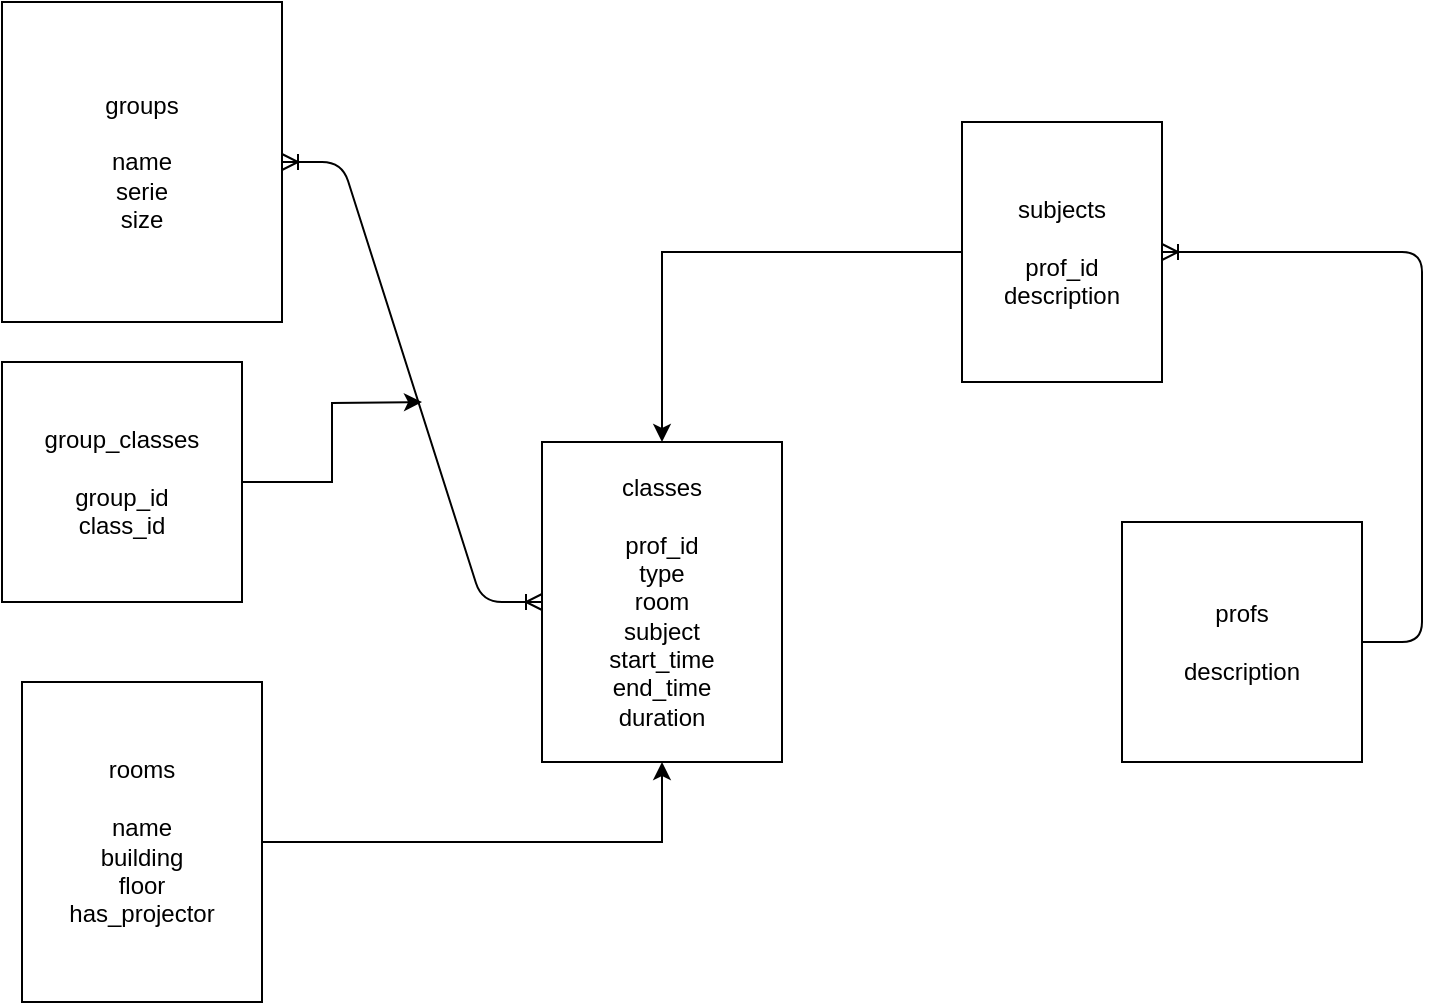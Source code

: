 <mxfile version="12.7.9" type="device"><diagram id="t-rmUsOM_CysVmlnQjg0" name="Page-1"><mxGraphModel dx="981" dy="583" grid="1" gridSize="10" guides="1" tooltips="1" connect="1" arrows="1" fold="1" page="1" pageScale="1" pageWidth="850" pageHeight="1100" math="0" shadow="0"><root><mxCell id="0"/><mxCell id="1" parent="0"/><mxCell id="Wk0OH_PY2z6QA0DumzYv-1" value="groups&lt;br&gt;&lt;br&gt;name&lt;br&gt;serie&lt;br&gt;size" style="rounded=0;whiteSpace=wrap;html=1;" vertex="1" parent="1"><mxGeometry x="70" y="30" width="140" height="160" as="geometry"/></mxCell><mxCell id="Wk0OH_PY2z6QA0DumzYv-2" value="classes&lt;br&gt;&lt;br&gt;prof_id&lt;br&gt;type&lt;br&gt;room&lt;br&gt;subject&lt;br&gt;start_time&lt;br&gt;end_time&lt;br&gt;duration" style="rounded=0;whiteSpace=wrap;html=1;" vertex="1" parent="1"><mxGeometry x="340" y="250" width="120" height="160" as="geometry"/></mxCell><mxCell id="Wk0OH_PY2z6QA0DumzYv-4" value="" style="edgeStyle=entityRelationEdgeStyle;fontSize=12;html=1;endArrow=ERoneToMany;startArrow=ERoneToMany;" edge="1" parent="1" source="Wk0OH_PY2z6QA0DumzYv-2" target="Wk0OH_PY2z6QA0DumzYv-1"><mxGeometry width="100" height="100" relative="1" as="geometry"><mxPoint x="370" y="480" as="sourcePoint"/><mxPoint x="470" y="380" as="targetPoint"/></mxGeometry></mxCell><mxCell id="Wk0OH_PY2z6QA0DumzYv-7" style="edgeStyle=orthogonalEdgeStyle;rounded=0;orthogonalLoop=1;jettySize=auto;html=1;" edge="1" parent="1" source="Wk0OH_PY2z6QA0DumzYv-5" target="Wk0OH_PY2z6QA0DumzYv-2"><mxGeometry relative="1" as="geometry"/></mxCell><mxCell id="Wk0OH_PY2z6QA0DumzYv-5" value="subjects&lt;br&gt;&lt;br&gt;prof_id&lt;br&gt;description" style="rounded=0;whiteSpace=wrap;html=1;" vertex="1" parent="1"><mxGeometry x="550" y="90" width="100" height="130" as="geometry"/></mxCell><mxCell id="Wk0OH_PY2z6QA0DumzYv-9" value="profs&lt;br&gt;&lt;br&gt;description" style="rounded=0;whiteSpace=wrap;html=1;" vertex="1" parent="1"><mxGeometry x="630" y="290" width="120" height="120" as="geometry"/></mxCell><mxCell id="Wk0OH_PY2z6QA0DumzYv-10" value="" style="edgeStyle=entityRelationEdgeStyle;fontSize=12;html=1;endArrow=ERoneToMany;" edge="1" parent="1" source="Wk0OH_PY2z6QA0DumzYv-9" target="Wk0OH_PY2z6QA0DumzYv-5"><mxGeometry width="100" height="100" relative="1" as="geometry"><mxPoint x="320" y="310" as="sourcePoint"/><mxPoint x="420" y="210" as="targetPoint"/></mxGeometry></mxCell><mxCell id="Wk0OH_PY2z6QA0DumzYv-13" style="edgeStyle=orthogonalEdgeStyle;rounded=0;orthogonalLoop=1;jettySize=auto;html=1;entryX=0.5;entryY=1;entryDx=0;entryDy=0;" edge="1" parent="1" source="Wk0OH_PY2z6QA0DumzYv-12" target="Wk0OH_PY2z6QA0DumzYv-2"><mxGeometry relative="1" as="geometry"/></mxCell><mxCell id="Wk0OH_PY2z6QA0DumzYv-12" value="rooms&lt;br&gt;&lt;br&gt;name&lt;br&gt;building&lt;br&gt;floor&lt;br&gt;has_projector" style="rounded=0;whiteSpace=wrap;html=1;" vertex="1" parent="1"><mxGeometry x="80" y="370" width="120" height="160" as="geometry"/></mxCell><mxCell id="Wk0OH_PY2z6QA0DumzYv-15" style="edgeStyle=orthogonalEdgeStyle;rounded=0;orthogonalLoop=1;jettySize=auto;html=1;" edge="1" parent="1" source="Wk0OH_PY2z6QA0DumzYv-14"><mxGeometry relative="1" as="geometry"><mxPoint x="280" y="230" as="targetPoint"/></mxGeometry></mxCell><mxCell id="Wk0OH_PY2z6QA0DumzYv-14" value="group_classes&lt;br&gt;&lt;br&gt;group_id&lt;br&gt;class_id" style="rounded=0;whiteSpace=wrap;html=1;" vertex="1" parent="1"><mxGeometry x="70" y="210" width="120" height="120" as="geometry"/></mxCell></root></mxGraphModel></diagram></mxfile>